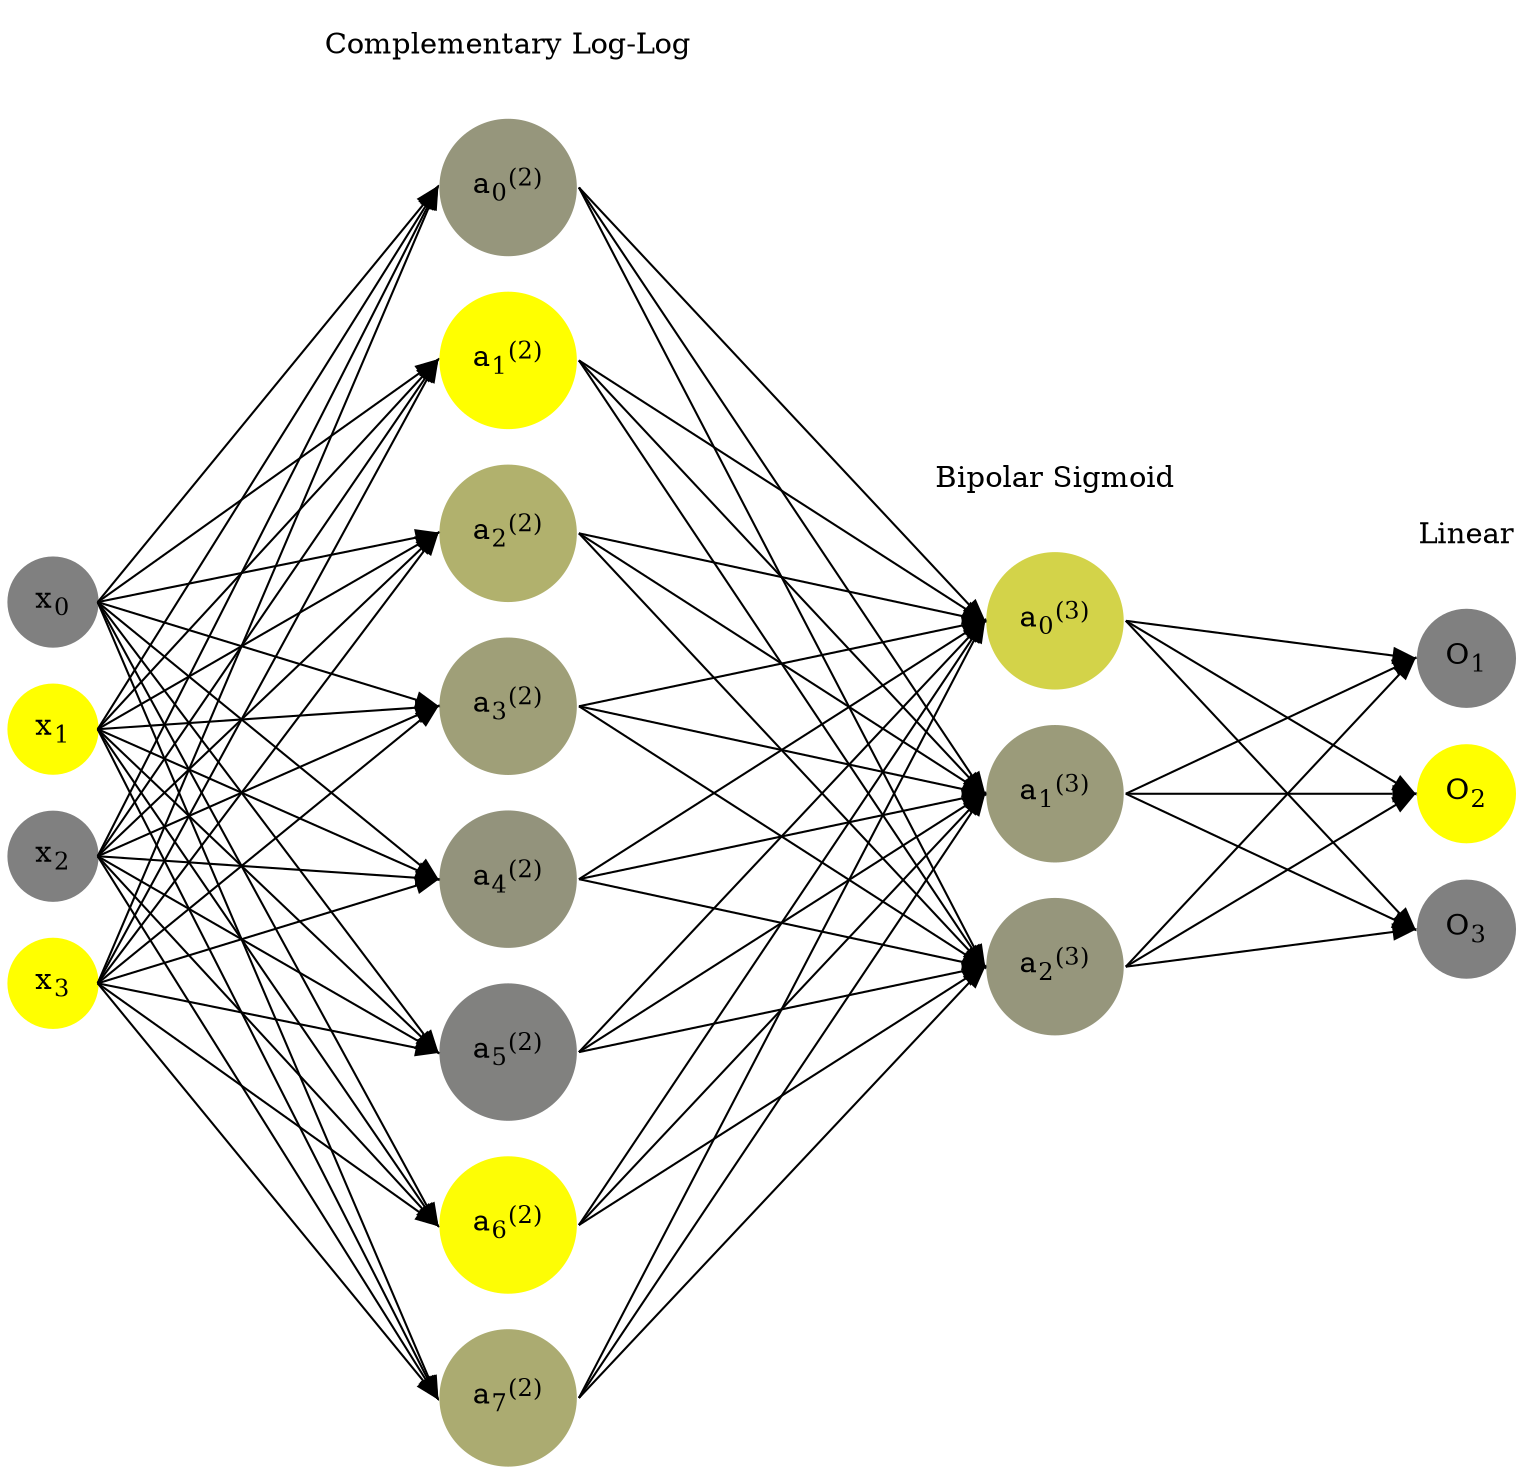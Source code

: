 digraph G {
	rankdir = LR;
	splines=false;
	edge[style=invis];
	ranksep= 1.4;
	{
	node [shape=circle, color="0.1667, 0.0, 0.5", style=filled, fillcolor="0.1667, 0.0, 0.5"];
	x0 [label=<x<sub>0</sub>>];
	}
	{
	node [shape=circle, color="0.1667, 1.0, 1.0", style=filled, fillcolor="0.1667, 1.0, 1.0"];
	x1 [label=<x<sub>1</sub>>];
	}
	{
	node [shape=circle, color="0.1667, 0.0, 0.5", style=filled, fillcolor="0.1667, 0.0, 0.5"];
	x2 [label=<x<sub>2</sub>>];
	}
	{
	node [shape=circle, color="0.1667, 1.0, 1.0", style=filled, fillcolor="0.1667, 1.0, 1.0"];
	x3 [label=<x<sub>3</sub>>];
	}
	{
	node [shape=circle, color="0.1667, 0.174101, 0.587050", style=filled, fillcolor="0.1667, 0.174101, 0.587050"];
	a02 [label=<a<sub>0</sub><sup>(2)</sup>>];
	}
	{
	node [shape=circle, color="0.1667, 0.999940, 0.999970", style=filled, fillcolor="0.1667, 0.999940, 0.999970"];
	a12 [label=<a<sub>1</sub><sup>(2)</sup>>];
	}
	{
	node [shape=circle, color="0.1667, 0.383017, 0.691508", style=filled, fillcolor="0.1667, 0.383017, 0.691508"];
	a22 [label=<a<sub>2</sub><sup>(2)</sup>>];
	}
	{
	node [shape=circle, color="0.1667, 0.247894, 0.623947", style=filled, fillcolor="0.1667, 0.247894, 0.623947"];
	a32 [label=<a<sub>3</sub><sup>(2)</sup>>];
	}
	{
	node [shape=circle, color="0.1667, 0.154753, 0.577376", style=filled, fillcolor="0.1667, 0.154753, 0.577376"];
	a42 [label=<a<sub>4</sub><sup>(2)</sup>>];
	}
	{
	node [shape=circle, color="0.1667, 0.012712, 0.506356", style=filled, fillcolor="0.1667, 0.012712, 0.506356"];
	a52 [label=<a<sub>5</sub><sup>(2)</sup>>];
	}
	{
	node [shape=circle, color="0.1667, 0.977288, 0.988644", style=filled, fillcolor="0.1667, 0.977288, 0.988644"];
	a62 [label=<a<sub>6</sub><sup>(2)</sup>>];
	}
	{
	node [shape=circle, color="0.1667, 0.340650, 0.670325", style=filled, fillcolor="0.1667, 0.340650, 0.670325"];
	a72 [label=<a<sub>7</sub><sup>(2)</sup>>];
	}
	{
	node [shape=circle, color="0.1667, 0.654923, 0.827461", style=filled, fillcolor="0.1667, 0.654923, 0.827461"];
	a03 [label=<a<sub>0</sub><sup>(3)</sup>>];
	}
	{
	node [shape=circle, color="0.1667, 0.216038, 0.608019", style=filled, fillcolor="0.1667, 0.216038, 0.608019"];
	a13 [label=<a<sub>1</sub><sup>(3)</sup>>];
	}
	{
	node [shape=circle, color="0.1667, 0.174333, 0.587167", style=filled, fillcolor="0.1667, 0.174333, 0.587167"];
	a23 [label=<a<sub>2</sub><sup>(3)</sup>>];
	}
	{
	node [shape=circle, color="0.1667, 0.0, 0.5", style=filled, fillcolor="0.1667, 0.0, 0.5"];
	O1 [label=<O<sub>1</sub>>];
	}
	{
	node [shape=circle, color="0.1667, 1.0, 1.0", style=filled, fillcolor="0.1667, 1.0, 1.0"];
	O2 [label=<O<sub>2</sub>>];
	}
	{
	node [shape=circle, color="0.1667, 0.0, 0.5", style=filled, fillcolor="0.1667, 0.0, 0.5"];
	O3 [label=<O<sub>3</sub>>];
	}
	{
	rank=same;
	x0->x1->x2->x3;
	}
	{
	rank=same;
	a02->a12->a22->a32->a42->a52->a62->a72;
	}
	{
	rank=same;
	a03->a13->a23;
	}
	{
	rank=same;
	O1->O2->O3;
	}
	l1 [shape=plaintext,label="Complementary Log-Log"];
	l1->a02;
	{rank=same; l1;a02};
	l2 [shape=plaintext,label="Bipolar Sigmoid"];
	l2->a03;
	{rank=same; l2;a03};
	l3 [shape=plaintext,label="Linear"];
	l3->O1;
	{rank=same; l3;O1};
edge[style=solid, tailport=e, headport=w];
	{x0;x1;x2;x3} -> {a02;a12;a22;a32;a42;a52;a62;a72};
	{a02;a12;a22;a32;a42;a52;a62;a72} -> {a03;a13;a23};
	{a03;a13;a23} -> {O1,O2,O3};
}